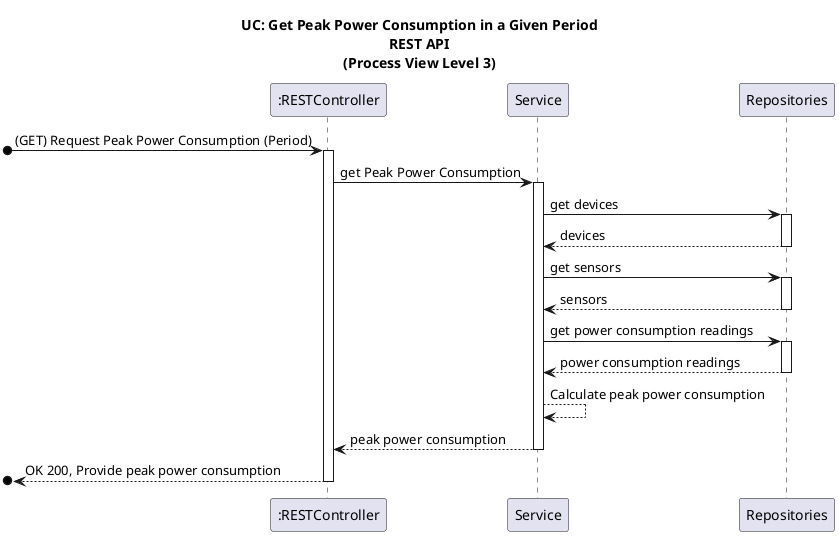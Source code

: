 @startuml

title UC: Get Peak Power Consumption in a Given Period\nREST API\n(Process View Level 3)

participant ":RESTController" as RC
participant "Service" as S
participant "Repositories" as R

[o-> RC : (GET) Request Peak Power Consumption (Period)
activate RC
RC -> S : get Peak Power Consumption
activate S

S -> R : get devices
activate R
R --> S : devices
deactivate R

S->R : get sensors
activate R
R --> S : sensors

deactivate R
S -> R : get power consumption readings
activate R
R --> S : power consumption readings
deactivate R

S --> S: Calculate peak power consumption

S --> RC : peak power consumption
deactivate S
[o<-- RC: OK 200, Provide peak power consumption
deactivate RC


@enduml